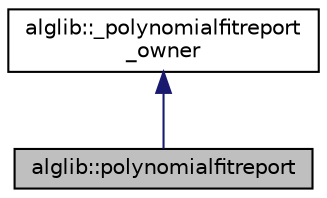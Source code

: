 digraph "alglib::polynomialfitreport"
{
  edge [fontname="Helvetica",fontsize="10",labelfontname="Helvetica",labelfontsize="10"];
  node [fontname="Helvetica",fontsize="10",shape=record];
  Node0 [label="alglib::polynomialfitreport",height=0.2,width=0.4,color="black", fillcolor="grey75", style="filled", fontcolor="black"];
  Node1 -> Node0 [dir="back",color="midnightblue",fontsize="10",style="solid",fontname="Helvetica"];
  Node1 [label="alglib::_polynomialfitreport\l_owner",height=0.2,width=0.4,color="black", fillcolor="white", style="filled",URL="$classalglib_1_1__polynomialfitreport__owner.html"];
}
